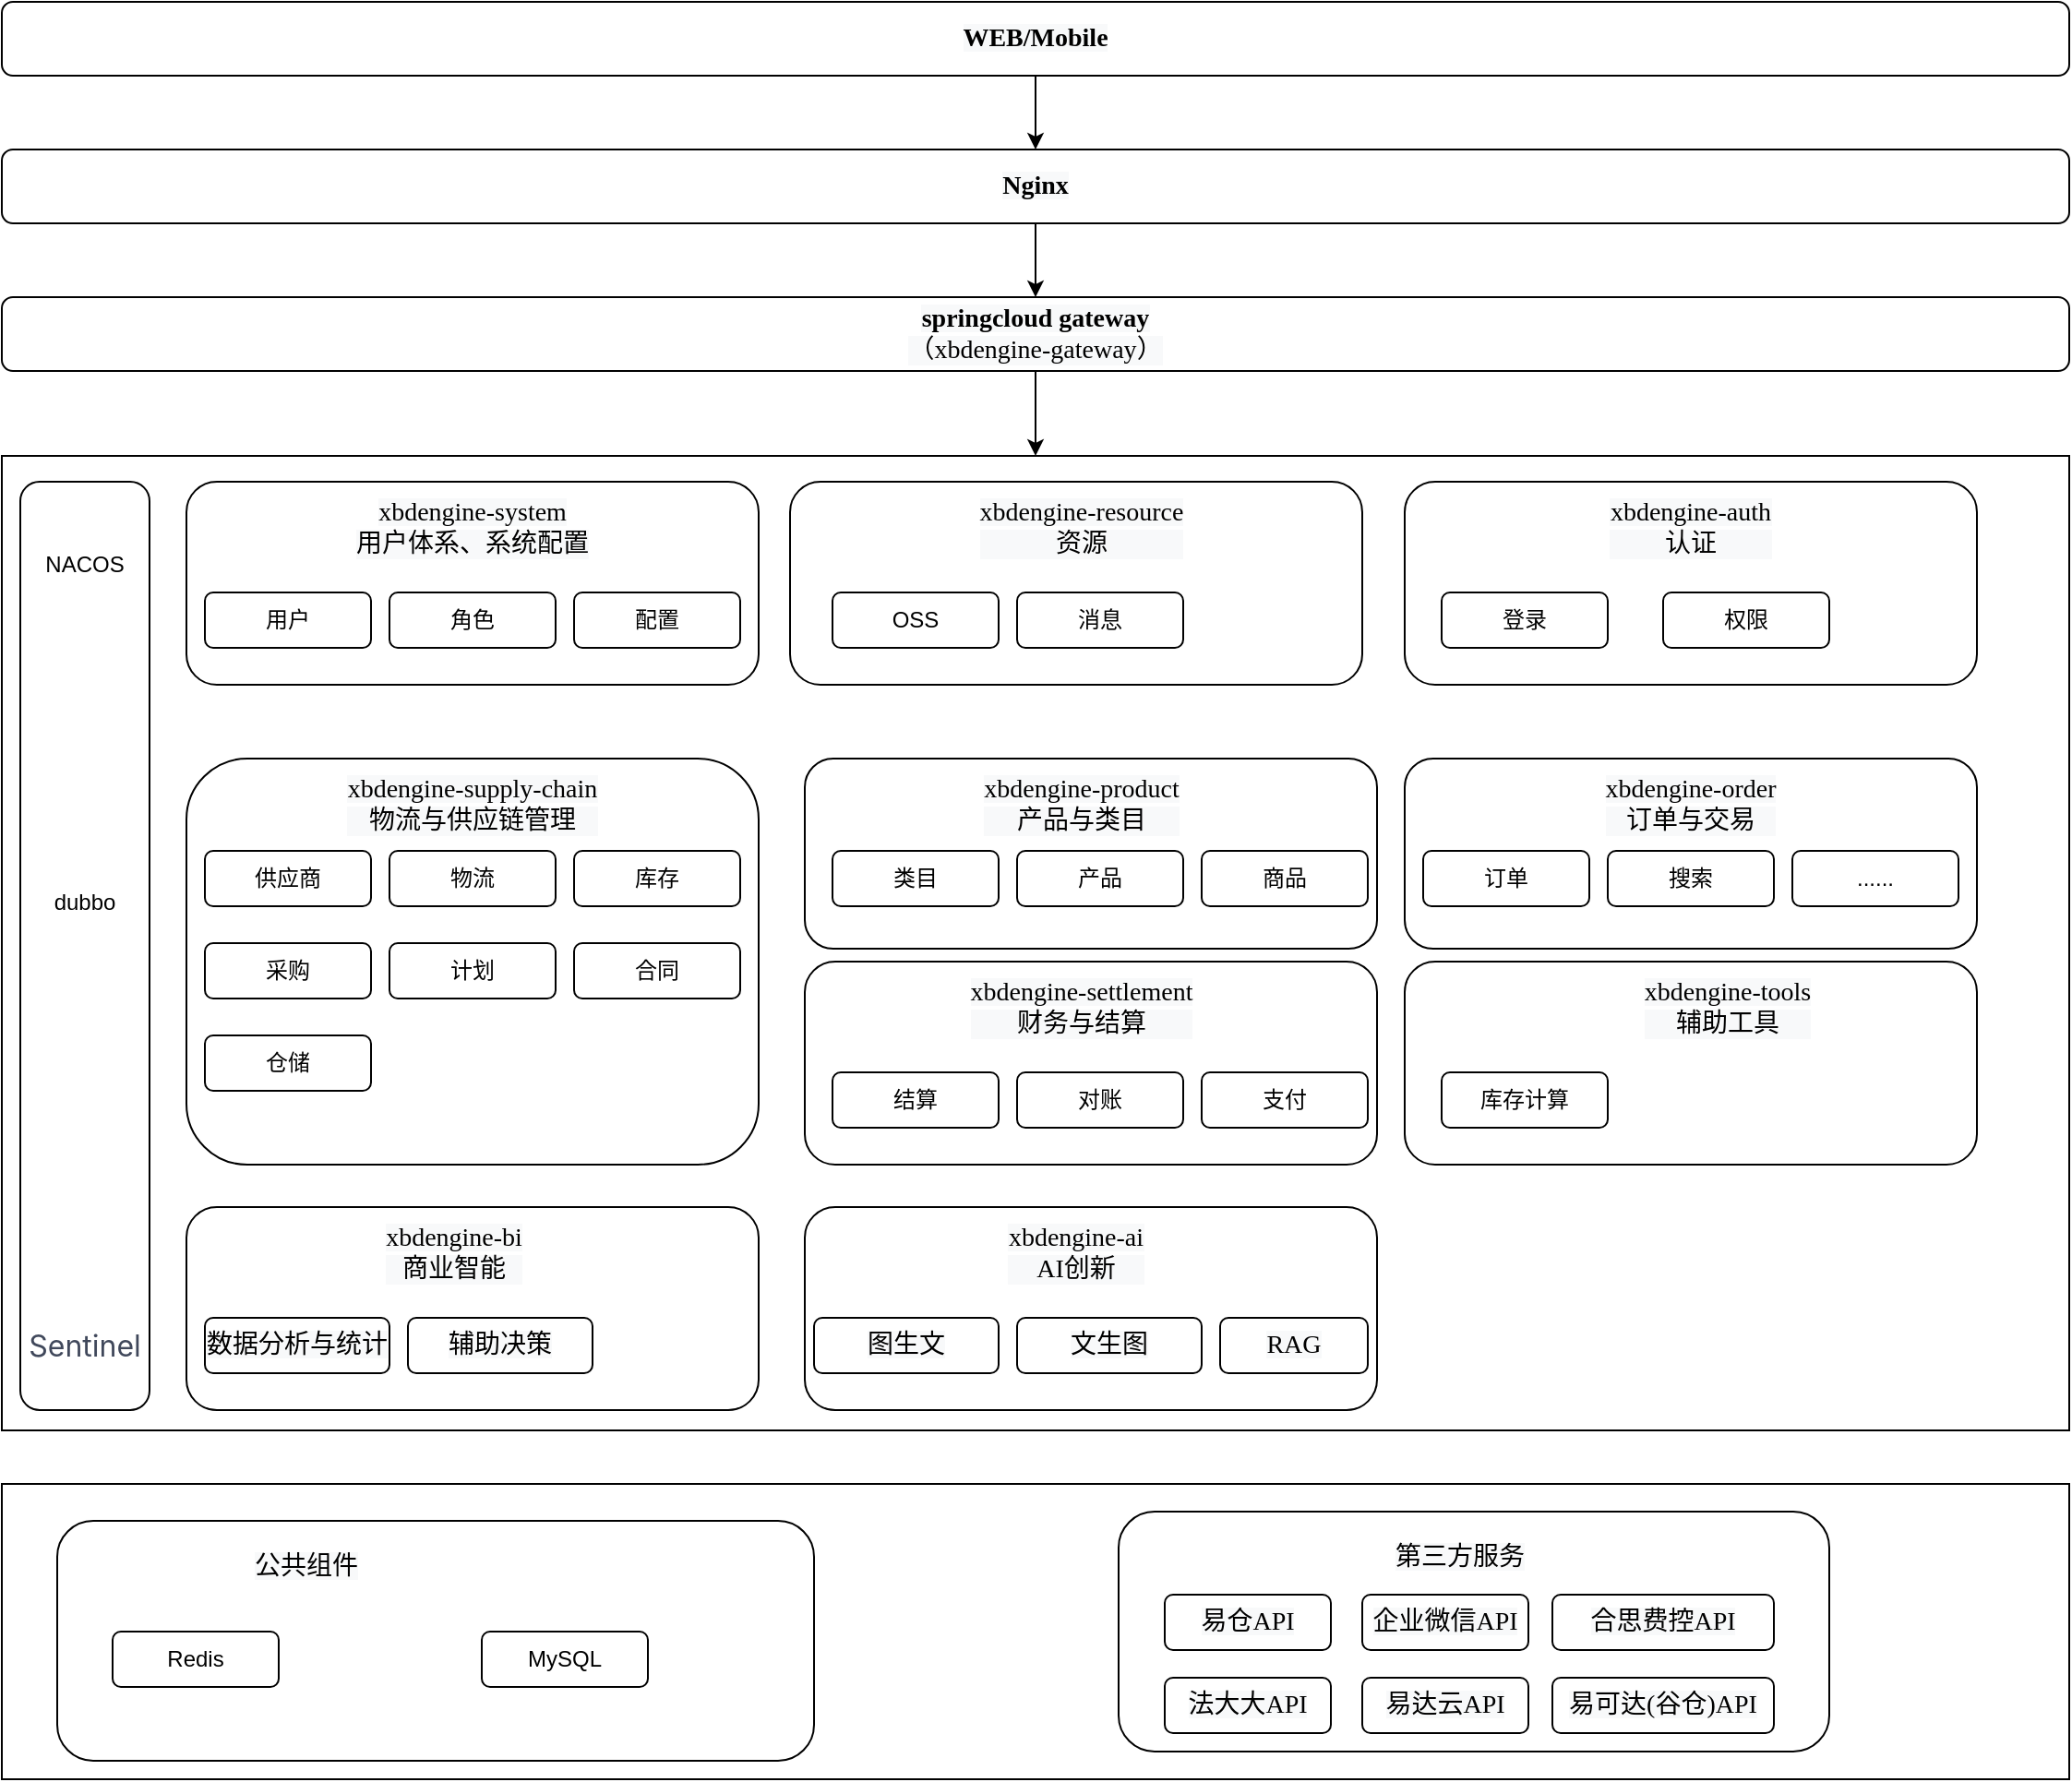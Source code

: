 <mxfile version="26.1.1">
  <diagram name="第 1 页" id="eoQRybvHUCEywt602b9s">
    <mxGraphModel dx="1434" dy="780" grid="1" gridSize="10" guides="1" tooltips="1" connect="1" arrows="1" fold="1" page="1" pageScale="1" pageWidth="1654" pageHeight="2336" math="0" shadow="0">
      <root>
        <mxCell id="0" />
        <mxCell id="1" parent="0" />
        <mxCell id="AcIkoER4r23lt9J2Xqgh-79" value="" style="rounded=0;whiteSpace=wrap;html=1;" vertex="1" parent="1">
          <mxGeometry x="200" y="393" width="1120" height="528" as="geometry" />
        </mxCell>
        <mxCell id="AcIkoER4r23lt9J2Xqgh-68" value="&#xa;&lt;div data-tencent-flowchart=&quot;%3CmxGraphModel%3E%3Croot%3E%3CmxCell%20id%3D%220%22%2F%3E%3CmxCell%20id%3D%221%22%20parent%3D%220%22%2F%3E%3CmxCell%20id%3D%222%22%20value%3D%22xbdengine-system%26lt%3Bdiv%26gt%3B%E7%94%A8%E6%88%B7%E4%BD%93%E7%B3%BB%E3%80%81%E7%B3%BB%E7%BB%9F%E9%85%8D%E7%BD%AE%26lt%3B%2Fdiv%26gt%3B%22%20style%3D%22text%3Bhtml%3D1%3BstrokeColor%3Dnone%3BfillColor%3Dnone%3Balign%3Dcenter%3BverticalAlign%3Dmiddle%3BwhiteSpace%3Dwrap%3Brounded%3D0%3B%22%20vertex%3D%221%22%20parent%3D%221%22%3E%3CmxGeometry%20x%3D%22314%22%20y%3D%22355%22%20width%3D%22200%22%20height%3D%2240%22%20as%3D%22geometry%22%2F%3E%3C%2FmxCell%3E%3C%2Froot%3E%3C%2FmxGraphModel%3E" style="rounded=1;whiteSpace=wrap;html=1;" vertex="1" parent="1">
          <mxGeometry x="627" y="407" width="310" height="110" as="geometry" />
        </mxCell>
        <mxCell id="AcIkoER4r23lt9J2Xqgh-74" style="edgeStyle=orthogonalEdgeStyle;rounded=0;orthogonalLoop=1;jettySize=auto;html=1;" edge="1" parent="1" source="AcIkoER4r23lt9J2Xqgh-1" target="AcIkoER4r23lt9J2Xqgh-3">
          <mxGeometry relative="1" as="geometry" />
        </mxCell>
        <mxCell id="AcIkoER4r23lt9J2Xqgh-1" value="&lt;span style=&quot;font-family: 默认字体; font-size: 14px; font-weight: 700; background-color: rgb(248, 249, 250);&quot;&gt;WEB/Mobile&lt;/span&gt;" style="rounded=1;whiteSpace=wrap;html=1;" vertex="1" parent="1">
          <mxGeometry x="200" y="147" width="1120" height="40" as="geometry" />
        </mxCell>
        <mxCell id="AcIkoER4r23lt9J2Xqgh-75" style="edgeStyle=orthogonalEdgeStyle;rounded=0;orthogonalLoop=1;jettySize=auto;html=1;exitX=0.5;exitY=1;exitDx=0;exitDy=0;entryX=0.5;entryY=0;entryDx=0;entryDy=0;" edge="1" parent="1" source="AcIkoER4r23lt9J2Xqgh-3" target="AcIkoER4r23lt9J2Xqgh-5">
          <mxGeometry relative="1" as="geometry" />
        </mxCell>
        <mxCell id="AcIkoER4r23lt9J2Xqgh-3" value="&lt;span style=&quot;font-family: 默认字体; font-size: 14px; font-weight: 700; background-color: rgb(248, 249, 250);&quot;&gt;Nginx&lt;/span&gt;" style="rounded=1;whiteSpace=wrap;html=1;" vertex="1" parent="1">
          <mxGeometry x="200" y="227" width="1120" height="40" as="geometry" />
        </mxCell>
        <mxCell id="AcIkoER4r23lt9J2Xqgh-80" style="edgeStyle=orthogonalEdgeStyle;rounded=0;orthogonalLoop=1;jettySize=auto;html=1;exitX=0.5;exitY=1;exitDx=0;exitDy=0;entryX=0.5;entryY=0;entryDx=0;entryDy=0;" edge="1" parent="1" source="AcIkoER4r23lt9J2Xqgh-5" target="AcIkoER4r23lt9J2Xqgh-79">
          <mxGeometry relative="1" as="geometry" />
        </mxCell>
        <mxCell id="AcIkoER4r23lt9J2Xqgh-5" value="&lt;b style=&quot;margin: 0px; padding: 0px; font-family: 默认字体; font-size: 14px; background-color: rgb(248, 249, 250);&quot;&gt;springcloud gateway&lt;/b&gt;&lt;div style=&quot;margin: 0px; padding: 0px; font-family: 默认字体; font-size: 14px; background-color: rgb(248, 249, 250);&quot;&gt;（&lt;span style=&quot;margin: 0px; padding: 0px; background-color: initial;&quot;&gt;xbdengine-gateway&lt;/span&gt;&lt;span style=&quot;margin: 0px; padding: 0px; background-color: initial;&quot;&gt;）&lt;/span&gt;&lt;/div&gt;" style="rounded=1;whiteSpace=wrap;html=1;" vertex="1" parent="1">
          <mxGeometry x="200" y="307" width="1120" height="40" as="geometry" />
        </mxCell>
        <mxCell id="AcIkoER4r23lt9J2Xqgh-7" value="" style="rounded=1;whiteSpace=wrap;html=1;" vertex="1" parent="1">
          <mxGeometry x="210" y="407" width="70" height="503" as="geometry" />
        </mxCell>
        <mxCell id="AcIkoER4r23lt9J2Xqgh-8" value="&#xa;&lt;div data-tencent-flowchart=&quot;%3CmxGraphModel%3E%3Croot%3E%3CmxCell%20id%3D%220%22%2F%3E%3CmxCell%20id%3D%221%22%20parent%3D%220%22%2F%3E%3CmxCell%20id%3D%222%22%20value%3D%22xbdengine-system%26lt%3Bdiv%26gt%3B%E7%94%A8%E6%88%B7%E4%BD%93%E7%B3%BB%E3%80%81%E7%B3%BB%E7%BB%9F%E9%85%8D%E7%BD%AE%26lt%3B%2Fdiv%26gt%3B%22%20style%3D%22text%3Bhtml%3D1%3BstrokeColor%3Dnone%3BfillColor%3Dnone%3Balign%3Dcenter%3BverticalAlign%3Dmiddle%3BwhiteSpace%3Dwrap%3Brounded%3D0%3B%22%20vertex%3D%221%22%20parent%3D%221%22%3E%3CmxGeometry%20x%3D%22314%22%20y%3D%22355%22%20width%3D%22200%22%20height%3D%2240%22%20as%3D%22geometry%22%2F%3E%3C%2FmxCell%3E%3C%2Froot%3E%3C%2FmxGraphModel%3E" style="rounded=1;whiteSpace=wrap;html=1;" vertex="1" parent="1">
          <mxGeometry x="300" y="407" width="310" height="110" as="geometry" />
        </mxCell>
        <mxCell id="AcIkoER4r23lt9J2Xqgh-9" value="&lt;span style=&quot;font-family: 默认字体; font-size: 14px; background-color: rgb(248, 249, 250);&quot;&gt;xbdengine-system&lt;/span&gt;&lt;div style=&quot;margin: 0px; padding: 0px; font-family: 默认字体; font-size: 14px; background-color: rgb(248, 249, 250);&quot;&gt;用户体系、系统配置&lt;/div&gt;" style="text;html=1;align=center;verticalAlign=middle;whiteSpace=wrap;rounded=0;" vertex="1" parent="1">
          <mxGeometry x="350" y="417" width="210" height="30" as="geometry" />
        </mxCell>
        <mxCell id="AcIkoER4r23lt9J2Xqgh-11" value="用户" style="rounded=1;whiteSpace=wrap;html=1;" vertex="1" parent="1">
          <mxGeometry x="310" y="467" width="90" height="30" as="geometry" />
        </mxCell>
        <mxCell id="AcIkoER4r23lt9J2Xqgh-12" value="角色" style="rounded=1;whiteSpace=wrap;html=1;" vertex="1" parent="1">
          <mxGeometry x="410" y="467" width="90" height="30" as="geometry" />
        </mxCell>
        <mxCell id="AcIkoER4r23lt9J2Xqgh-13" value="配置" style="rounded=1;whiteSpace=wrap;html=1;" vertex="1" parent="1">
          <mxGeometry x="510" y="467" width="90" height="30" as="geometry" />
        </mxCell>
        <mxCell id="AcIkoER4r23lt9J2Xqgh-14" value="&#xa;&lt;div data-tencent-flowchart=&quot;%3CmxGraphModel%3E%3Croot%3E%3CmxCell%20id%3D%220%22%2F%3E%3CmxCell%20id%3D%221%22%20parent%3D%220%22%2F%3E%3CmxCell%20id%3D%222%22%20value%3D%22xbdengine-system%26lt%3Bdiv%26gt%3B%E7%94%A8%E6%88%B7%E4%BD%93%E7%B3%BB%E3%80%81%E7%B3%BB%E7%BB%9F%E9%85%8D%E7%BD%AE%26lt%3B%2Fdiv%26gt%3B%22%20style%3D%22text%3Bhtml%3D1%3BstrokeColor%3Dnone%3BfillColor%3Dnone%3Balign%3Dcenter%3BverticalAlign%3Dmiddle%3BwhiteSpace%3Dwrap%3Brounded%3D0%3B%22%20vertex%3D%221%22%20parent%3D%221%22%3E%3CmxGeometry%20x%3D%22314%22%20y%3D%22355%22%20width%3D%22200%22%20height%3D%2240%22%20as%3D%22geometry%22%2F%3E%3C%2FmxCell%3E%3C%2Froot%3E%3C%2FmxGraphModel%3E" style="rounded=1;whiteSpace=wrap;html=1;" vertex="1" parent="1">
          <mxGeometry x="960" y="667" width="310" height="110" as="geometry" />
        </mxCell>
        <mxCell id="AcIkoER4r23lt9J2Xqgh-15" value="&lt;span style=&quot;font-family: 默认字体; font-size: 14px; background-color: rgb(248, 249, 250);&quot;&gt;xbdengine-resource&lt;/span&gt;&lt;div style=&quot;margin: 0px; padding: 0px; font-family: 默认字体; font-size: 14px; background-color: rgb(248, 249, 250);&quot;&gt;资源&lt;/div&gt;" style="text;html=1;align=center;verticalAlign=middle;whiteSpace=wrap;rounded=0;" vertex="1" parent="1">
          <mxGeometry x="680" y="417" width="210" height="30" as="geometry" />
        </mxCell>
        <mxCell id="AcIkoER4r23lt9J2Xqgh-16" value="OSS" style="rounded=1;whiteSpace=wrap;html=1;" vertex="1" parent="1">
          <mxGeometry x="650" y="467" width="90" height="30" as="geometry" />
        </mxCell>
        <mxCell id="AcIkoER4r23lt9J2Xqgh-17" value="消息" style="rounded=1;whiteSpace=wrap;html=1;" vertex="1" parent="1">
          <mxGeometry x="750" y="467" width="90" height="30" as="geometry" />
        </mxCell>
        <mxCell id="AcIkoER4r23lt9J2Xqgh-18" value="&#xa;&lt;div data-tencent-flowchart=&quot;%3CmxGraphModel%3E%3Croot%3E%3CmxCell%20id%3D%220%22%2F%3E%3CmxCell%20id%3D%221%22%20parent%3D%220%22%2F%3E%3CmxCell%20id%3D%222%22%20value%3D%22xbdengine-system%26lt%3Bdiv%26gt%3B%E7%94%A8%E6%88%B7%E4%BD%93%E7%B3%BB%E3%80%81%E7%B3%BB%E7%BB%9F%E9%85%8D%E7%BD%AE%26lt%3B%2Fdiv%26gt%3B%22%20style%3D%22text%3Bhtml%3D1%3BstrokeColor%3Dnone%3BfillColor%3Dnone%3Balign%3Dcenter%3BverticalAlign%3Dmiddle%3BwhiteSpace%3Dwrap%3Brounded%3D0%3B%22%20vertex%3D%221%22%20parent%3D%221%22%3E%3CmxGeometry%20x%3D%22314%22%20y%3D%22355%22%20width%3D%22200%22%20height%3D%2240%22%20as%3D%22geometry%22%2F%3E%3C%2FmxCell%3E%3C%2Froot%3E%3C%2FmxGraphModel%3E" style="rounded=1;whiteSpace=wrap;html=1;" vertex="1" parent="1">
          <mxGeometry x="960" y="407" width="310" height="110" as="geometry" />
        </mxCell>
        <mxCell id="AcIkoER4r23lt9J2Xqgh-19" value="&lt;span style=&quot;font-family: 默认字体; font-size: 14px; background-color: rgb(248, 249, 250);&quot;&gt;xbdengine-auth&lt;/span&gt;&lt;div style=&quot;margin: 0px; padding: 0px; font-family: 默认字体; font-size: 14px; background-color: rgb(248, 249, 250);&quot;&gt;认证&lt;/div&gt;" style="text;html=1;align=center;verticalAlign=middle;whiteSpace=wrap;rounded=0;" vertex="1" parent="1">
          <mxGeometry x="1010" y="417" width="210" height="30" as="geometry" />
        </mxCell>
        <mxCell id="AcIkoER4r23lt9J2Xqgh-20" value="登录" style="rounded=1;whiteSpace=wrap;html=1;" vertex="1" parent="1">
          <mxGeometry x="980" y="467" width="90" height="30" as="geometry" />
        </mxCell>
        <mxCell id="AcIkoER4r23lt9J2Xqgh-21" value="权限" style="rounded=1;whiteSpace=wrap;html=1;" vertex="1" parent="1">
          <mxGeometry x="1100" y="467" width="90" height="30" as="geometry" />
        </mxCell>
        <mxCell id="AcIkoER4r23lt9J2Xqgh-22" value="&#xa;&lt;div data-tencent-flowchart=&quot;%3CmxGraphModel%3E%3Croot%3E%3CmxCell%20id%3D%220%22%2F%3E%3CmxCell%20id%3D%221%22%20parent%3D%220%22%2F%3E%3CmxCell%20id%3D%222%22%20value%3D%22xbdengine-system%26lt%3Bdiv%26gt%3B%E7%94%A8%E6%88%B7%E4%BD%93%E7%B3%BB%E3%80%81%E7%B3%BB%E7%BB%9F%E9%85%8D%E7%BD%AE%26lt%3B%2Fdiv%26gt%3B%22%20style%3D%22text%3Bhtml%3D1%3BstrokeColor%3Dnone%3BfillColor%3Dnone%3Balign%3Dcenter%3BverticalAlign%3Dmiddle%3BwhiteSpace%3Dwrap%3Brounded%3D0%3B%22%20vertex%3D%221%22%20parent%3D%221%22%3E%3CmxGeometry%20x%3D%22314%22%20y%3D%22355%22%20width%3D%22200%22%20height%3D%2240%22%20as%3D%22geometry%22%2F%3E%3C%2FmxCell%3E%3C%2Froot%3E%3C%2FmxGraphModel%3E" style="rounded=1;whiteSpace=wrap;html=1;" vertex="1" parent="1">
          <mxGeometry x="300" y="557" width="310" height="220" as="geometry" />
        </mxCell>
        <mxCell id="AcIkoER4r23lt9J2Xqgh-23" value="&lt;span style=&quot;font-family: 默认字体; font-size: 14px; background-color: rgb(248, 249, 250);&quot;&gt;xbdengine-supply-chain&lt;/span&gt;&lt;div style=&quot;margin: 0px; padding: 0px; font-family: 默认字体; font-size: 14px; background-color: rgb(248, 249, 250);&quot;&gt;物流与供应链管理&lt;/div&gt;" style="text;html=1;align=center;verticalAlign=middle;whiteSpace=wrap;rounded=0;" vertex="1" parent="1">
          <mxGeometry x="350" y="567" width="210" height="30" as="geometry" />
        </mxCell>
        <mxCell id="AcIkoER4r23lt9J2Xqgh-24" value="供应商" style="rounded=1;whiteSpace=wrap;html=1;" vertex="1" parent="1">
          <mxGeometry x="310" y="607" width="90" height="30" as="geometry" />
        </mxCell>
        <mxCell id="AcIkoER4r23lt9J2Xqgh-25" value="物流" style="rounded=1;whiteSpace=wrap;html=1;" vertex="1" parent="1">
          <mxGeometry x="410" y="607" width="90" height="30" as="geometry" />
        </mxCell>
        <mxCell id="AcIkoER4r23lt9J2Xqgh-26" value="库存" style="rounded=1;whiteSpace=wrap;html=1;" vertex="1" parent="1">
          <mxGeometry x="510" y="607" width="90" height="30" as="geometry" />
        </mxCell>
        <mxCell id="AcIkoER4r23lt9J2Xqgh-27" value="采购" style="rounded=1;whiteSpace=wrap;html=1;" vertex="1" parent="1">
          <mxGeometry x="310" y="657" width="90" height="30" as="geometry" />
        </mxCell>
        <mxCell id="AcIkoER4r23lt9J2Xqgh-28" value="计划" style="rounded=1;whiteSpace=wrap;html=1;" vertex="1" parent="1">
          <mxGeometry x="410" y="657" width="90" height="30" as="geometry" />
        </mxCell>
        <mxCell id="AcIkoER4r23lt9J2Xqgh-29" value="合同" style="rounded=1;whiteSpace=wrap;html=1;" vertex="1" parent="1">
          <mxGeometry x="510" y="657" width="90" height="30" as="geometry" />
        </mxCell>
        <mxCell id="AcIkoER4r23lt9J2Xqgh-30" value="仓储" style="rounded=1;whiteSpace=wrap;html=1;" vertex="1" parent="1">
          <mxGeometry x="310" y="707" width="90" height="30" as="geometry" />
        </mxCell>
        <mxCell id="AcIkoER4r23lt9J2Xqgh-31" value="&#xa;&lt;div data-tencent-flowchart=&quot;%3CmxGraphModel%3E%3Croot%3E%3CmxCell%20id%3D%220%22%2F%3E%3CmxCell%20id%3D%221%22%20parent%3D%220%22%2F%3E%3CmxCell%20id%3D%222%22%20value%3D%22xbdengine-system%26lt%3Bdiv%26gt%3B%E7%94%A8%E6%88%B7%E4%BD%93%E7%B3%BB%E3%80%81%E7%B3%BB%E7%BB%9F%E9%85%8D%E7%BD%AE%26lt%3B%2Fdiv%26gt%3B%22%20style%3D%22text%3Bhtml%3D1%3BstrokeColor%3Dnone%3BfillColor%3Dnone%3Balign%3Dcenter%3BverticalAlign%3Dmiddle%3BwhiteSpace%3Dwrap%3Brounded%3D0%3B%22%20vertex%3D%221%22%20parent%3D%221%22%3E%3CmxGeometry%20x%3D%22314%22%20y%3D%22355%22%20width%3D%22200%22%20height%3D%2240%22%20as%3D%22geometry%22%2F%3E%3C%2FmxCell%3E%3C%2Froot%3E%3C%2FmxGraphModel%3E" style="rounded=1;whiteSpace=wrap;html=1;" vertex="1" parent="1">
          <mxGeometry x="635" y="557" width="310" height="103" as="geometry" />
        </mxCell>
        <mxCell id="AcIkoER4r23lt9J2Xqgh-32" value="&lt;span style=&quot;font-family: 默认字体; font-size: 14px; background-color: rgb(248, 249, 250);&quot;&gt;xbdengine-product&lt;/span&gt;&lt;div style=&quot;margin: 0px; padding: 0px; font-family: 默认字体; font-size: 14px; background-color: rgb(248, 249, 250);&quot;&gt;产品与类目&lt;/div&gt;" style="text;html=1;align=center;verticalAlign=middle;whiteSpace=wrap;rounded=0;" vertex="1" parent="1">
          <mxGeometry x="680" y="567" width="210" height="30" as="geometry" />
        </mxCell>
        <mxCell id="AcIkoER4r23lt9J2Xqgh-33" value="类目" style="rounded=1;whiteSpace=wrap;html=1;" vertex="1" parent="1">
          <mxGeometry x="650" y="607" width="90" height="30" as="geometry" />
        </mxCell>
        <mxCell id="AcIkoER4r23lt9J2Xqgh-34" value="产品" style="rounded=1;whiteSpace=wrap;html=1;" vertex="1" parent="1">
          <mxGeometry x="750" y="607" width="90" height="30" as="geometry" />
        </mxCell>
        <mxCell id="AcIkoER4r23lt9J2Xqgh-35" value="商品" style="rounded=1;whiteSpace=wrap;html=1;" vertex="1" parent="1">
          <mxGeometry x="850" y="607" width="90" height="30" as="geometry" />
        </mxCell>
        <mxCell id="AcIkoER4r23lt9J2Xqgh-36" value="&#xa;&lt;div data-tencent-flowchart=&quot;%3CmxGraphModel%3E%3Croot%3E%3CmxCell%20id%3D%220%22%2F%3E%3CmxCell%20id%3D%221%22%20parent%3D%220%22%2F%3E%3CmxCell%20id%3D%222%22%20value%3D%22xbdengine-system%26lt%3Bdiv%26gt%3B%E7%94%A8%E6%88%B7%E4%BD%93%E7%B3%BB%E3%80%81%E7%B3%BB%E7%BB%9F%E9%85%8D%E7%BD%AE%26lt%3B%2Fdiv%26gt%3B%22%20style%3D%22text%3Bhtml%3D1%3BstrokeColor%3Dnone%3BfillColor%3Dnone%3Balign%3Dcenter%3BverticalAlign%3Dmiddle%3BwhiteSpace%3Dwrap%3Brounded%3D0%3B%22%20vertex%3D%221%22%20parent%3D%221%22%3E%3CmxGeometry%20x%3D%22314%22%20y%3D%22355%22%20width%3D%22200%22%20height%3D%2240%22%20as%3D%22geometry%22%2F%3E%3C%2FmxCell%3E%3C%2Froot%3E%3C%2FmxGraphModel%3E" style="rounded=1;whiteSpace=wrap;html=1;" vertex="1" parent="1">
          <mxGeometry x="960" y="557" width="310" height="103" as="geometry" />
        </mxCell>
        <mxCell id="AcIkoER4r23lt9J2Xqgh-37" value="&lt;span style=&quot;font-family: 默认字体; font-size: 14px; background-color: rgb(248, 249, 250);&quot;&gt;xbdengine-order&lt;/span&gt;&lt;div style=&quot;margin: 0px; padding: 0px; font-family: 默认字体; font-size: 14px; background-color: rgb(248, 249, 250);&quot;&gt;订单与交易&lt;/div&gt;" style="text;html=1;align=center;verticalAlign=middle;whiteSpace=wrap;rounded=0;" vertex="1" parent="1">
          <mxGeometry x="1010" y="567" width="210" height="30" as="geometry" />
        </mxCell>
        <mxCell id="AcIkoER4r23lt9J2Xqgh-38" value="&lt;span style=&quot;font-family: 默认字体; font-size: 14px; background-color: rgb(248, 249, 250);&quot;&gt;xbdengine-tools&lt;/span&gt;&lt;div style=&quot;margin: 0px; padding: 0px; font-family: 默认字体; font-size: 14px; background-color: rgb(248, 249, 250);&quot;&gt;辅助工具&lt;/div&gt;" style="text;html=1;align=center;verticalAlign=middle;whiteSpace=wrap;rounded=0;" vertex="1" parent="1">
          <mxGeometry x="1030" y="677" width="210" height="30" as="geometry" />
        </mxCell>
        <mxCell id="AcIkoER4r23lt9J2Xqgh-39" value="库存计算" style="rounded=1;whiteSpace=wrap;html=1;" vertex="1" parent="1">
          <mxGeometry x="980" y="727" width="90" height="30" as="geometry" />
        </mxCell>
        <mxCell id="AcIkoER4r23lt9J2Xqgh-40" value="订单" style="rounded=1;whiteSpace=wrap;html=1;" vertex="1" parent="1">
          <mxGeometry x="970" y="607" width="90" height="30" as="geometry" />
        </mxCell>
        <mxCell id="AcIkoER4r23lt9J2Xqgh-41" value="搜索" style="rounded=1;whiteSpace=wrap;html=1;" vertex="1" parent="1">
          <mxGeometry x="1070" y="607" width="90" height="30" as="geometry" />
        </mxCell>
        <mxCell id="AcIkoER4r23lt9J2Xqgh-42" value="......" style="rounded=1;whiteSpace=wrap;html=1;" vertex="1" parent="1">
          <mxGeometry x="1170" y="607" width="90" height="30" as="geometry" />
        </mxCell>
        <mxCell id="AcIkoER4r23lt9J2Xqgh-43" value="&#xa;&lt;div data-tencent-flowchart=&quot;%3CmxGraphModel%3E%3Croot%3E%3CmxCell%20id%3D%220%22%2F%3E%3CmxCell%20id%3D%221%22%20parent%3D%220%22%2F%3E%3CmxCell%20id%3D%222%22%20value%3D%22xbdengine-system%26lt%3Bdiv%26gt%3B%E7%94%A8%E6%88%B7%E4%BD%93%E7%B3%BB%E3%80%81%E7%B3%BB%E7%BB%9F%E9%85%8D%E7%BD%AE%26lt%3B%2Fdiv%26gt%3B%22%20style%3D%22text%3Bhtml%3D1%3BstrokeColor%3Dnone%3BfillColor%3Dnone%3Balign%3Dcenter%3BverticalAlign%3Dmiddle%3BwhiteSpace%3Dwrap%3Brounded%3D0%3B%22%20vertex%3D%221%22%20parent%3D%221%22%3E%3CmxGeometry%20x%3D%22314%22%20y%3D%22355%22%20width%3D%22200%22%20height%3D%2240%22%20as%3D%22geometry%22%2F%3E%3C%2FmxCell%3E%3C%2Froot%3E%3C%2FmxGraphModel%3E" style="rounded=1;whiteSpace=wrap;html=1;" vertex="1" parent="1">
          <mxGeometry x="300" y="800" width="310" height="110" as="geometry" />
        </mxCell>
        <mxCell id="AcIkoER4r23lt9J2Xqgh-44" value="&lt;span style=&quot;font-family: 默认字体; font-size: 14px; background-color: rgb(248, 249, 250);&quot;&gt;xbdengine-bi&lt;/span&gt;&lt;div style=&quot;margin: 0px; padding: 0px; font-family: 默认字体; font-size: 14px; background-color: rgb(248, 249, 250);&quot;&gt;商业智能&lt;/div&gt;" style="text;html=1;align=center;verticalAlign=middle;whiteSpace=wrap;rounded=0;" vertex="1" parent="1">
          <mxGeometry x="340" y="810" width="210" height="30" as="geometry" />
        </mxCell>
        <mxCell id="AcIkoER4r23lt9J2Xqgh-45" value="&lt;span style=&quot;font-family: 默认字体; font-size: 14px; background-color: rgb(248, 249, 250);&quot;&gt;数据分析与统计&lt;/span&gt;" style="rounded=1;whiteSpace=wrap;html=1;" vertex="1" parent="1">
          <mxGeometry x="310" y="860" width="100" height="30" as="geometry" />
        </mxCell>
        <mxCell id="AcIkoER4r23lt9J2Xqgh-46" value="&lt;font face=&quot;默认字体&quot;&gt;&lt;span style=&quot;font-size: 14px; background-color: rgb(248, 249, 250);&quot;&gt;辅助决策&lt;/span&gt;&lt;/font&gt;" style="rounded=1;whiteSpace=wrap;html=1;" vertex="1" parent="1">
          <mxGeometry x="420" y="860" width="100" height="30" as="geometry" />
        </mxCell>
        <mxCell id="AcIkoER4r23lt9J2Xqgh-47" value="&#xa;&lt;div data-tencent-flowchart=&quot;%3CmxGraphModel%3E%3Croot%3E%3CmxCell%20id%3D%220%22%2F%3E%3CmxCell%20id%3D%221%22%20parent%3D%220%22%2F%3E%3CmxCell%20id%3D%222%22%20value%3D%22xbdengine-system%26lt%3Bdiv%26gt%3B%E7%94%A8%E6%88%B7%E4%BD%93%E7%B3%BB%E3%80%81%E7%B3%BB%E7%BB%9F%E9%85%8D%E7%BD%AE%26lt%3B%2Fdiv%26gt%3B%22%20style%3D%22text%3Bhtml%3D1%3BstrokeColor%3Dnone%3BfillColor%3Dnone%3Balign%3Dcenter%3BverticalAlign%3Dmiddle%3BwhiteSpace%3Dwrap%3Brounded%3D0%3B%22%20vertex%3D%221%22%20parent%3D%221%22%3E%3CmxGeometry%20x%3D%22314%22%20y%3D%22355%22%20width%3D%22200%22%20height%3D%2240%22%20as%3D%22geometry%22%2F%3E%3C%2FmxCell%3E%3C%2Froot%3E%3C%2FmxGraphModel%3E" style="rounded=1;whiteSpace=wrap;html=1;" vertex="1" parent="1">
          <mxGeometry x="635" y="667" width="310" height="110" as="geometry" />
        </mxCell>
        <mxCell id="AcIkoER4r23lt9J2Xqgh-48" value="&lt;span style=&quot;font-family: 默认字体; font-size: 14px; background-color: rgb(248, 249, 250);&quot;&gt;xbdengine-settlement&lt;/span&gt;&lt;div style=&quot;margin: 0px; padding: 0px; font-family: 默认字体; font-size: 14px; background-color: rgb(248, 249, 250);&quot;&gt;财务与结算&lt;/div&gt;" style="text;html=1;align=center;verticalAlign=middle;whiteSpace=wrap;rounded=0;" vertex="1" parent="1">
          <mxGeometry x="680" y="677" width="210" height="30" as="geometry" />
        </mxCell>
        <mxCell id="AcIkoER4r23lt9J2Xqgh-49" value="结算" style="rounded=1;whiteSpace=wrap;html=1;" vertex="1" parent="1">
          <mxGeometry x="650" y="727" width="90" height="30" as="geometry" />
        </mxCell>
        <mxCell id="AcIkoER4r23lt9J2Xqgh-50" value="对账" style="rounded=1;whiteSpace=wrap;html=1;" vertex="1" parent="1">
          <mxGeometry x="750" y="727" width="90" height="30" as="geometry" />
        </mxCell>
        <mxCell id="AcIkoER4r23lt9J2Xqgh-51" value="支付" style="rounded=1;whiteSpace=wrap;html=1;" vertex="1" parent="1">
          <mxGeometry x="850" y="727" width="90" height="30" as="geometry" />
        </mxCell>
        <mxCell id="AcIkoER4r23lt9J2Xqgh-52" value="NACOS" style="text;html=1;align=center;verticalAlign=middle;whiteSpace=wrap;rounded=0;" vertex="1" parent="1">
          <mxGeometry x="215" y="437" width="60" height="30" as="geometry" />
        </mxCell>
        <mxCell id="AcIkoER4r23lt9J2Xqgh-53" value="&lt;span style=&quot;color: rgb(64, 72, 91); font-family: -apple-system, BlinkMacSystemFont, &amp;quot;Segoe UI&amp;quot;, Helvetica, Arial, &amp;quot;Apple Color Emoji&amp;quot;, &amp;quot;Segoe UI Emoji&amp;quot;, &amp;quot;Segoe UI Symbol&amp;quot;, &amp;quot;Liberation Sans&amp;quot;, &amp;quot;PingFang SC&amp;quot;, &amp;quot;Microsoft YaHei&amp;quot;, &amp;quot;Hiragino Sans GB&amp;quot;, &amp;quot;Wenquanyi Micro Hei&amp;quot;, &amp;quot;WenQuanYi Zen Hei&amp;quot;, &amp;quot;ST Heiti&amp;quot;, SimHei, SimSun, &amp;quot;WenQuanYi Zen Hei Sharp&amp;quot;, sans-serif; font-size: 16px; text-align: left; background-color: rgb(255, 255, 255);&quot;&gt;Sentinel&lt;/span&gt;" style="text;html=1;align=center;verticalAlign=middle;whiteSpace=wrap;rounded=0;" vertex="1" parent="1">
          <mxGeometry x="215" y="860" width="60" height="30" as="geometry" />
        </mxCell>
        <mxCell id="AcIkoER4r23lt9J2Xqgh-54" value="" style="rounded=0;whiteSpace=wrap;html=1;" vertex="1" parent="1">
          <mxGeometry x="200" y="950" width="1120" height="160" as="geometry" />
        </mxCell>
        <mxCell id="AcIkoER4r23lt9J2Xqgh-55" value="&#xa;&lt;div data-tencent-flowchart=&quot;%3CmxGraphModel%3E%3Croot%3E%3CmxCell%20id%3D%220%22%2F%3E%3CmxCell%20id%3D%221%22%20parent%3D%220%22%2F%3E%3CmxCell%20id%3D%222%22%20value%3D%22xbdengine-system%26lt%3Bdiv%26gt%3B%E7%94%A8%E6%88%B7%E4%BD%93%E7%B3%BB%E3%80%81%E7%B3%BB%E7%BB%9F%E9%85%8D%E7%BD%AE%26lt%3B%2Fdiv%26gt%3B%22%20style%3D%22text%3Bhtml%3D1%3BstrokeColor%3Dnone%3BfillColor%3Dnone%3Balign%3Dcenter%3BverticalAlign%3Dmiddle%3BwhiteSpace%3Dwrap%3Brounded%3D0%3B%22%20vertex%3D%221%22%20parent%3D%221%22%3E%3CmxGeometry%20x%3D%22314%22%20y%3D%22355%22%20width%3D%22200%22%20height%3D%2240%22%20as%3D%22geometry%22%2F%3E%3C%2FmxCell%3E%3C%2Froot%3E%3C%2FmxGraphModel%3E" style="rounded=1;whiteSpace=wrap;html=1;" vertex="1" parent="1">
          <mxGeometry x="230" y="970" width="410" height="130" as="geometry" />
        </mxCell>
        <mxCell id="AcIkoER4r23lt9J2Xqgh-56" value="&lt;span style=&quot;font-family: 默认字体; font-size: 14px; background-color: rgb(248, 249, 250);&quot;&gt;公共组件&lt;/span&gt;" style="text;html=1;align=center;verticalAlign=middle;whiteSpace=wrap;rounded=0;" vertex="1" parent="1">
          <mxGeometry x="260" y="980" width="210" height="30" as="geometry" />
        </mxCell>
        <mxCell id="AcIkoER4r23lt9J2Xqgh-57" value="Redis" style="rounded=1;whiteSpace=wrap;html=1;" vertex="1" parent="1">
          <mxGeometry x="260" y="1030" width="90" height="30" as="geometry" />
        </mxCell>
        <mxCell id="AcIkoER4r23lt9J2Xqgh-58" value="MySQL" style="rounded=1;whiteSpace=wrap;html=1;" vertex="1" parent="1">
          <mxGeometry x="460" y="1030" width="90" height="30" as="geometry" />
        </mxCell>
        <mxCell id="AcIkoER4r23lt9J2Xqgh-59" value="&#xa;&lt;div data-tencent-flowchart=&quot;%3CmxGraphModel%3E%3Croot%3E%3CmxCell%20id%3D%220%22%2F%3E%3CmxCell%20id%3D%221%22%20parent%3D%220%22%2F%3E%3CmxCell%20id%3D%222%22%20value%3D%22xbdengine-system%26lt%3Bdiv%26gt%3B%E7%94%A8%E6%88%B7%E4%BD%93%E7%B3%BB%E3%80%81%E7%B3%BB%E7%BB%9F%E9%85%8D%E7%BD%AE%26lt%3B%2Fdiv%26gt%3B%22%20style%3D%22text%3Bhtml%3D1%3BstrokeColor%3Dnone%3BfillColor%3Dnone%3Balign%3Dcenter%3BverticalAlign%3Dmiddle%3BwhiteSpace%3Dwrap%3Brounded%3D0%3B%22%20vertex%3D%221%22%20parent%3D%221%22%3E%3CmxGeometry%20x%3D%22314%22%20y%3D%22355%22%20width%3D%22200%22%20height%3D%2240%22%20as%3D%22geometry%22%2F%3E%3C%2FmxCell%3E%3C%2Froot%3E%3C%2FmxGraphModel%3E" style="rounded=1;whiteSpace=wrap;html=1;" vertex="1" parent="1">
          <mxGeometry x="805" y="965" width="385" height="130" as="geometry" />
        </mxCell>
        <mxCell id="AcIkoER4r23lt9J2Xqgh-60" value="&lt;span style=&quot;font-family: 默认字体; font-size: 14px; background-color: rgb(248, 249, 250);&quot;&gt;第三方服务&lt;/span&gt;" style="text;html=1;align=center;verticalAlign=middle;whiteSpace=wrap;rounded=0;" vertex="1" parent="1">
          <mxGeometry x="885" y="975" width="210" height="30" as="geometry" />
        </mxCell>
        <mxCell id="AcIkoER4r23lt9J2Xqgh-61" value="&lt;span style=&quot;font-family: 默认字体; font-size: 14px; background-color: rgb(248, 249, 250);&quot;&gt;易仓API&lt;/span&gt;" style="rounded=1;whiteSpace=wrap;html=1;" vertex="1" parent="1">
          <mxGeometry x="830" y="1010" width="90" height="30" as="geometry" />
        </mxCell>
        <mxCell id="AcIkoER4r23lt9J2Xqgh-62" value="&lt;span style=&quot;font-family: 默认字体; font-size: 14px; background-color: rgb(248, 249, 250);&quot;&gt;企业微信API&lt;/span&gt;" style="rounded=1;whiteSpace=wrap;html=1;" vertex="1" parent="1">
          <mxGeometry x="937" y="1010" width="90" height="30" as="geometry" />
        </mxCell>
        <mxCell id="AcIkoER4r23lt9J2Xqgh-63" value="&lt;span style=&quot;font-family: 默认字体; font-size: 14px; background-color: rgb(248, 249, 250);&quot;&gt;合思费控API&lt;/span&gt;" style="rounded=1;whiteSpace=wrap;html=1;" vertex="1" parent="1">
          <mxGeometry x="1040" y="1010" width="120" height="30" as="geometry" />
        </mxCell>
        <mxCell id="AcIkoER4r23lt9J2Xqgh-64" value="&lt;span style=&quot;font-family: 默认字体; font-size: 14px; background-color: rgb(248, 249, 250);&quot;&gt;法大大API&lt;/span&gt;" style="rounded=1;whiteSpace=wrap;html=1;" vertex="1" parent="1">
          <mxGeometry x="830" y="1055" width="90" height="30" as="geometry" />
        </mxCell>
        <mxCell id="AcIkoER4r23lt9J2Xqgh-65" value="&lt;span style=&quot;font-family: 默认字体; font-size: 14px; background-color: rgb(248, 249, 250);&quot;&gt;易达云API&lt;/span&gt;" style="rounded=1;whiteSpace=wrap;html=1;" vertex="1" parent="1">
          <mxGeometry x="937" y="1055" width="90" height="30" as="geometry" />
        </mxCell>
        <mxCell id="AcIkoER4r23lt9J2Xqgh-66" value="&lt;span style=&quot;font-family: 默认字体; font-size: 14px; background-color: rgb(248, 249, 250);&quot;&gt;易可达(谷仓)API&lt;/span&gt;" style="rounded=1;whiteSpace=wrap;html=1;" vertex="1" parent="1">
          <mxGeometry x="1040" y="1055" width="120" height="30" as="geometry" />
        </mxCell>
        <mxCell id="AcIkoER4r23lt9J2Xqgh-67" value="dubbo" style="text;html=1;align=center;verticalAlign=middle;whiteSpace=wrap;rounded=0;" vertex="1" parent="1">
          <mxGeometry x="215" y="620" width="60" height="30" as="geometry" />
        </mxCell>
        <mxCell id="AcIkoER4r23lt9J2Xqgh-69" value="&#xa;&lt;div data-tencent-flowchart=&quot;%3CmxGraphModel%3E%3Croot%3E%3CmxCell%20id%3D%220%22%2F%3E%3CmxCell%20id%3D%221%22%20parent%3D%220%22%2F%3E%3CmxCell%20id%3D%222%22%20value%3D%22xbdengine-system%26lt%3Bdiv%26gt%3B%E7%94%A8%E6%88%B7%E4%BD%93%E7%B3%BB%E3%80%81%E7%B3%BB%E7%BB%9F%E9%85%8D%E7%BD%AE%26lt%3B%2Fdiv%26gt%3B%22%20style%3D%22text%3Bhtml%3D1%3BstrokeColor%3Dnone%3BfillColor%3Dnone%3Balign%3Dcenter%3BverticalAlign%3Dmiddle%3BwhiteSpace%3Dwrap%3Brounded%3D0%3B%22%20vertex%3D%221%22%20parent%3D%221%22%3E%3CmxGeometry%20x%3D%22314%22%20y%3D%22355%22%20width%3D%22200%22%20height%3D%2240%22%20as%3D%22geometry%22%2F%3E%3C%2FmxCell%3E%3C%2Froot%3E%3C%2FmxGraphModel%3E" style="rounded=1;whiteSpace=wrap;html=1;" vertex="1" parent="1">
          <mxGeometry x="635" y="800" width="310" height="110" as="geometry" />
        </mxCell>
        <mxCell id="AcIkoER4r23lt9J2Xqgh-70" value="&lt;span style=&quot;font-family: 默认字体; font-size: 14px; background-color: rgb(248, 249, 250);&quot;&gt;xbdengine-ai&lt;/span&gt;&lt;div style=&quot;margin: 0px; padding: 0px; font-family: 默认字体; font-size: 14px; background-color: rgb(248, 249, 250);&quot;&gt;AI创新&lt;/div&gt;" style="text;html=1;align=center;verticalAlign=middle;whiteSpace=wrap;rounded=0;" vertex="1" parent="1">
          <mxGeometry x="677" y="810" width="210" height="30" as="geometry" />
        </mxCell>
        <mxCell id="AcIkoER4r23lt9J2Xqgh-71" value="&lt;font face=&quot;默认字体&quot;&gt;&lt;span style=&quot;font-size: 14px; background-color: rgb(248, 249, 250);&quot;&gt;图生文&lt;/span&gt;&lt;/font&gt;" style="rounded=1;whiteSpace=wrap;html=1;" vertex="1" parent="1">
          <mxGeometry x="640" y="860" width="100" height="30" as="geometry" />
        </mxCell>
        <mxCell id="AcIkoER4r23lt9J2Xqgh-72" value="&lt;font face=&quot;默认字体&quot;&gt;&lt;span style=&quot;font-size: 14px; background-color: rgb(248, 249, 250);&quot;&gt;文生图&lt;/span&gt;&lt;/font&gt;" style="rounded=1;whiteSpace=wrap;html=1;" vertex="1" parent="1">
          <mxGeometry x="750" y="860" width="100" height="30" as="geometry" />
        </mxCell>
        <mxCell id="AcIkoER4r23lt9J2Xqgh-73" value="&lt;font face=&quot;默认字体&quot;&gt;&lt;span style=&quot;font-size: 14px; background-color: rgb(248, 249, 250);&quot;&gt;RAG&lt;/span&gt;&lt;/font&gt;" style="rounded=1;whiteSpace=wrap;html=1;" vertex="1" parent="1">
          <mxGeometry x="860" y="860" width="80" height="30" as="geometry" />
        </mxCell>
      </root>
    </mxGraphModel>
  </diagram>
</mxfile>
